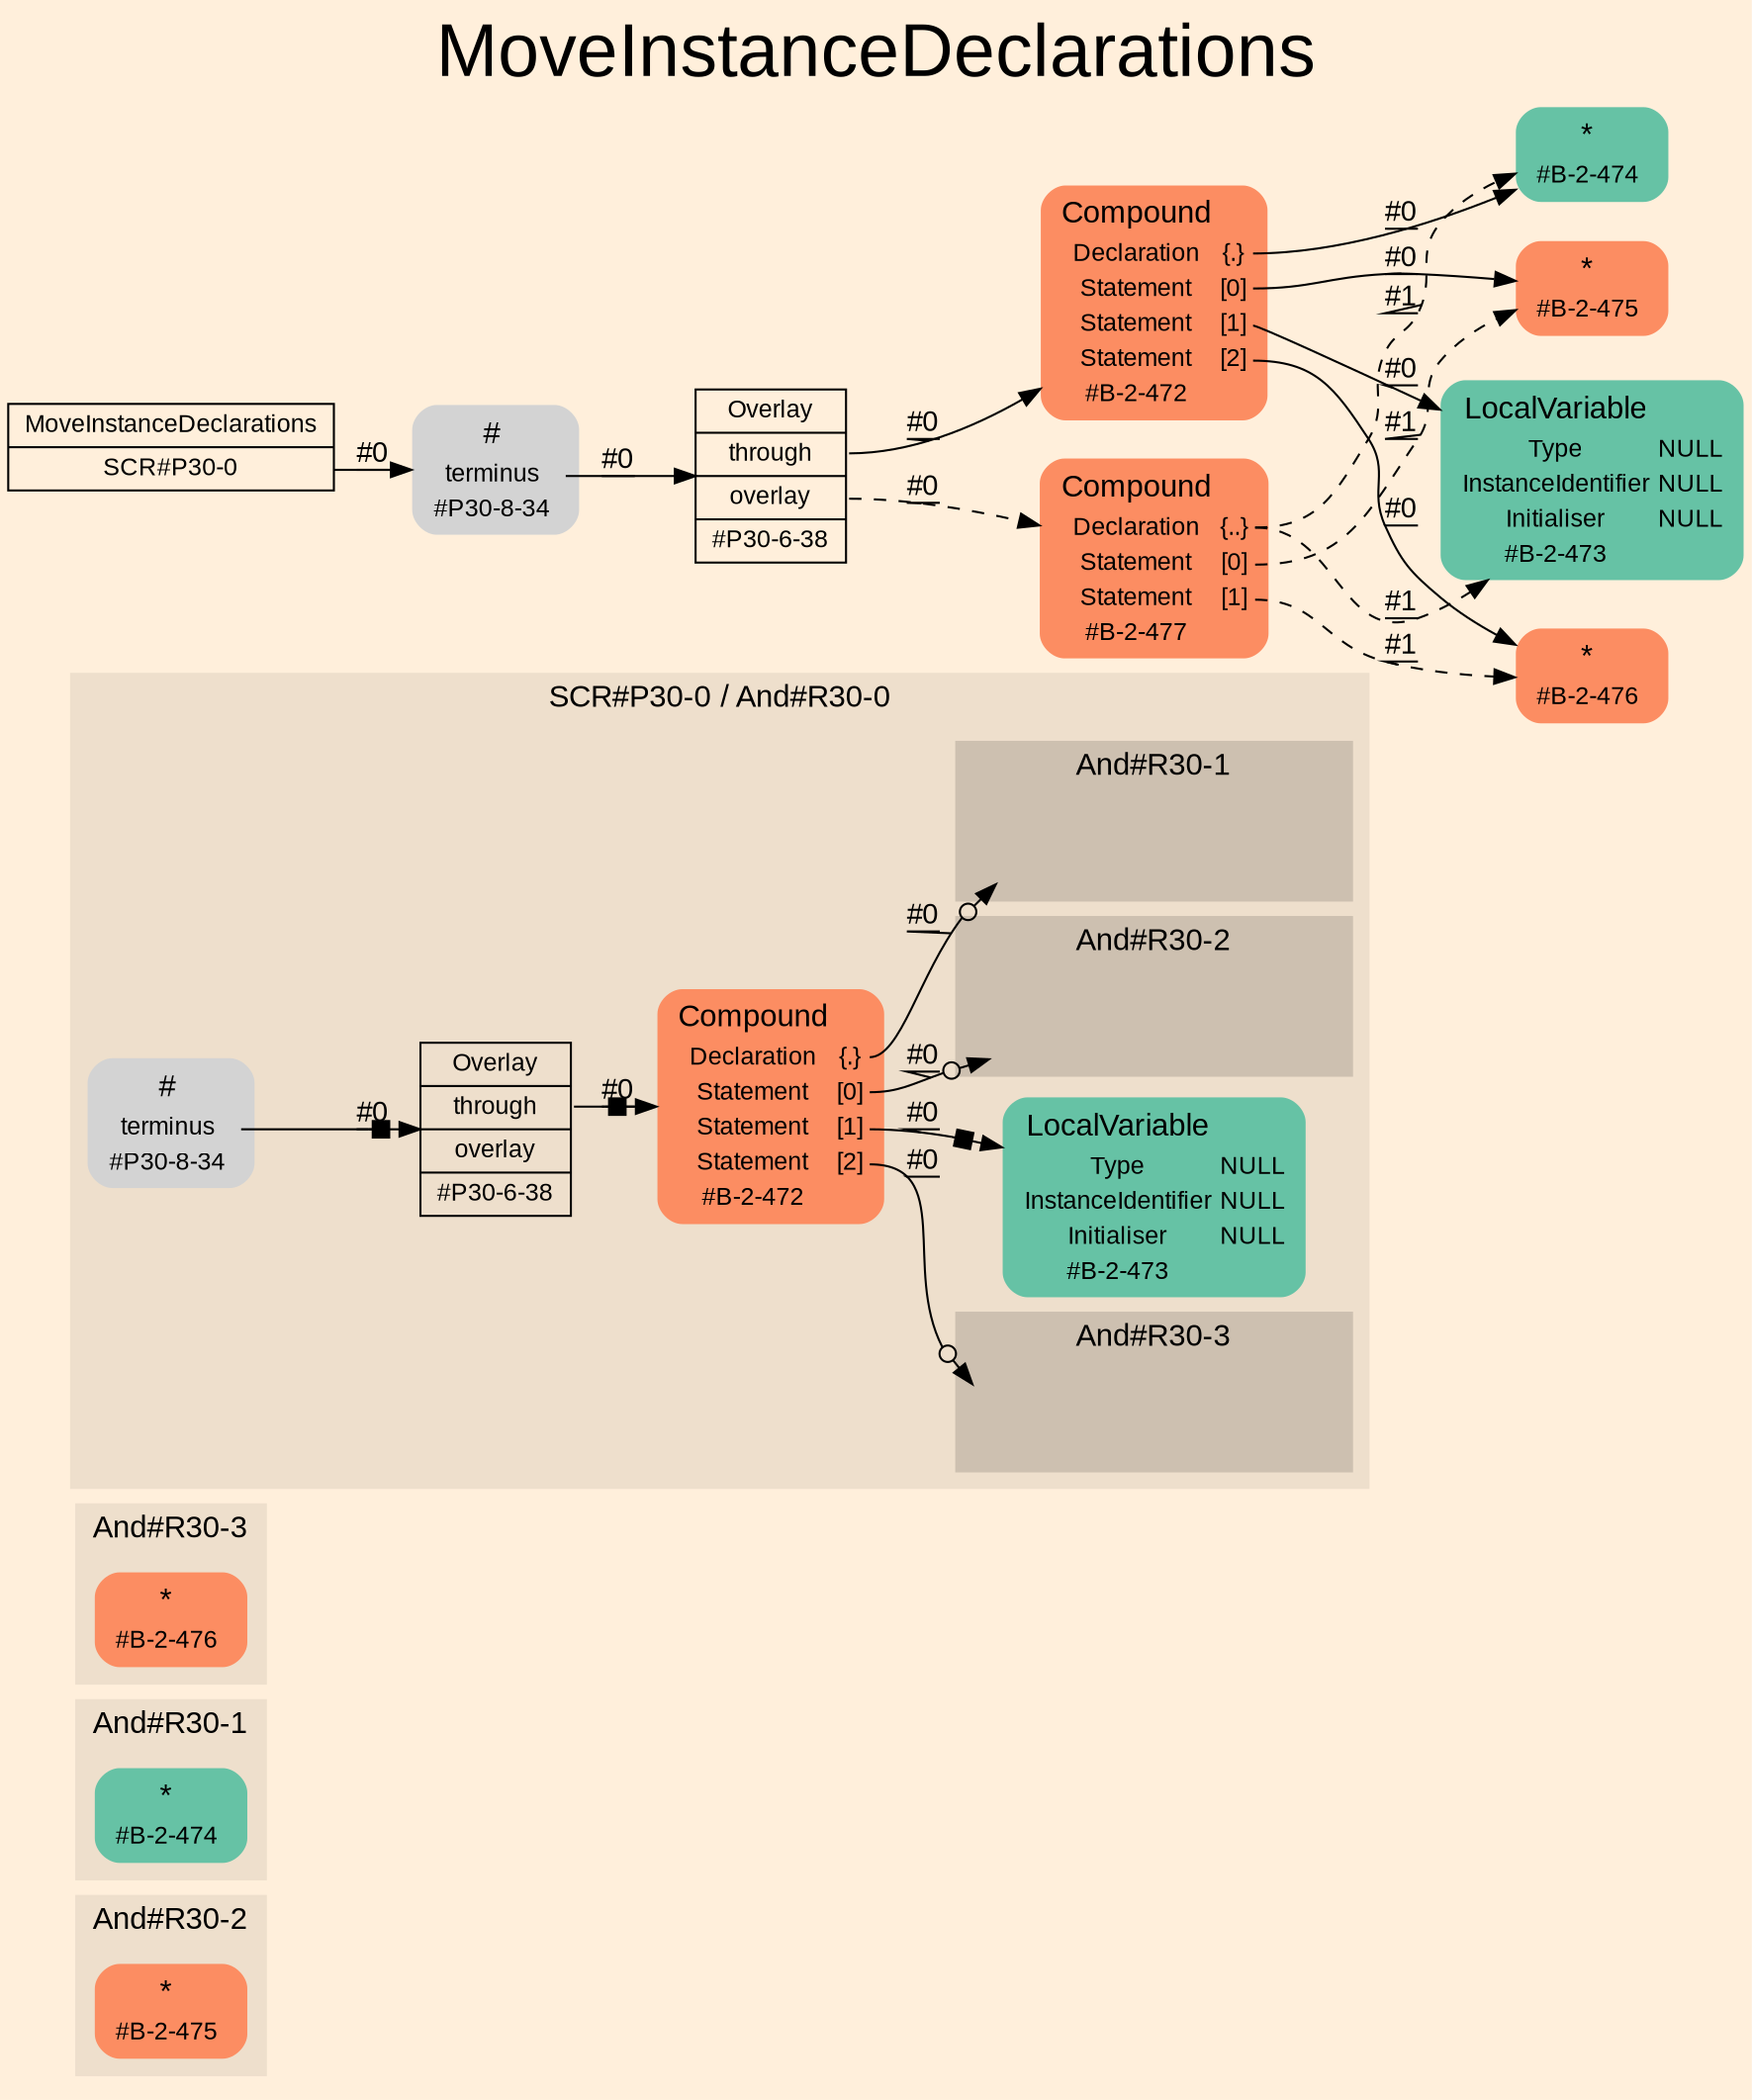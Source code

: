digraph "MoveInstanceDeclarations" {
label = "MoveInstanceDeclarations"
labelloc = t
fontsize = "36"
graph [
    rankdir = "LR"
    ranksep = 0.3
    bgcolor = antiquewhite1
    color = black
    fontcolor = black
    fontname = "Arial"
];
node [
    fontname = "Arial"
];
edge [
    fontname = "Arial"
];

// -------------------- figure And#R30-2 --------------------
// -------- region And#R30-2 ----------
subgraph "clusterAnd#R30-2" {
    label = "And#R30-2"
    style = "filled"
    color = antiquewhite2
    fontsize = "15"
    // -------- block And#R30-2[#B-2-475] ----------
    "And#R30-2[#B-2-475]" [
        shape = "plaintext"
        fillcolor = "/set28/2"
        label = <<TABLE BORDER="0" CELLBORDER="0" CELLSPACING="0">
         <TR><TD><FONT POINT-SIZE="15.0">*</FONT></TD><TD></TD></TR>
         <TR><TD>#B-2-475</TD><TD PORT="port0"></TD></TR>
        </TABLE>>
        style = "rounded,filled"
        fontsize = "12"
    ];
    
}


// -------------------- figure And#R30-1 --------------------
// -------- region And#R30-1 ----------
subgraph "clusterAnd#R30-1" {
    label = "And#R30-1"
    style = "filled"
    color = antiquewhite2
    fontsize = "15"
    // -------- block And#R30-1[#B-2-474] ----------
    "And#R30-1[#B-2-474]" [
        shape = "plaintext"
        fillcolor = "/set28/1"
        label = <<TABLE BORDER="0" CELLBORDER="0" CELLSPACING="0">
         <TR><TD><FONT POINT-SIZE="15.0">*</FONT></TD><TD></TD></TR>
         <TR><TD>#B-2-474</TD><TD PORT="port0"></TD></TR>
        </TABLE>>
        style = "rounded,filled"
        fontsize = "12"
    ];
    
}


// -------------------- figure And#R30-3 --------------------
// -------- region And#R30-3 ----------
subgraph "clusterAnd#R30-3" {
    label = "And#R30-3"
    style = "filled"
    color = antiquewhite2
    fontsize = "15"
    // -------- block And#R30-3[#B-2-476] ----------
    "And#R30-3[#B-2-476]" [
        shape = "plaintext"
        fillcolor = "/set28/2"
        label = <<TABLE BORDER="0" CELLBORDER="0" CELLSPACING="0">
         <TR><TD><FONT POINT-SIZE="15.0">*</FONT></TD><TD></TD></TR>
         <TR><TD>#B-2-476</TD><TD PORT="port0"></TD></TR>
        </TABLE>>
        style = "rounded,filled"
        fontsize = "12"
    ];
    
}


// -------------------- figure And#R30-0 --------------------
// -------- region And#R30-0 ----------
subgraph "clusterAnd#R30-0" {
    label = "SCR#P30-0 / And#R30-0"
    style = "filled"
    color = antiquewhite2
    fontsize = "15"
    // -------- block And#R30-0[#B-2-472] ----------
    "And#R30-0[#B-2-472]" [
        shape = "plaintext"
        fillcolor = "/set28/2"
        label = <<TABLE BORDER="0" CELLBORDER="0" CELLSPACING="0">
         <TR><TD><FONT POINT-SIZE="15.0">Compound</FONT></TD><TD></TD></TR>
         <TR><TD>Declaration</TD><TD PORT="port0">{.}</TD></TR>
         <TR><TD>Statement</TD><TD PORT="port1">[0]</TD></TR>
         <TR><TD>Statement</TD><TD PORT="port2">[1]</TD></TR>
         <TR><TD>Statement</TD><TD PORT="port3">[2]</TD></TR>
         <TR><TD>#B-2-472</TD><TD PORT="port4"></TD></TR>
        </TABLE>>
        style = "rounded,filled"
        fontsize = "12"
    ];
    
    "And#R30-0[#B-2-472]":port0 -> "#0->And#R30-0[#B-2-474]" [
        arrowhead="normalnoneodot"
        label = "#0"
        decorate = true
        color = black
        fontcolor = black
    ];
    
    "And#R30-0[#B-2-472]":port1 -> "#0->And#R30-0[#B-2-475]" [
        arrowhead="normalnoneodot"
        label = "#0"
        decorate = true
        color = black
        fontcolor = black
    ];
    
    "And#R30-0[#B-2-472]":port2 -> "And#R30-0[#B-2-473]" [
        arrowhead="normalnonebox"
        label = "#0"
        decorate = true
        color = black
        fontcolor = black
    ];
    
    "And#R30-0[#B-2-472]":port3 -> "#0->And#R30-0[#B-2-476]" [
        arrowhead="normalnoneodot"
        label = "#0"
        decorate = true
        color = black
        fontcolor = black
    ];
    
    // -------- block And#R30-0[#B-2-473] ----------
    "And#R30-0[#B-2-473]" [
        shape = "plaintext"
        fillcolor = "/set28/1"
        label = <<TABLE BORDER="0" CELLBORDER="0" CELLSPACING="0">
         <TR><TD><FONT POINT-SIZE="15.0">LocalVariable</FONT></TD><TD></TD></TR>
         <TR><TD>Type</TD><TD PORT="port0">NULL</TD></TR>
         <TR><TD>InstanceIdentifier</TD><TD PORT="port1">NULL</TD></TR>
         <TR><TD>Initialiser</TD><TD PORT="port2">NULL</TD></TR>
         <TR><TD>#B-2-473</TD><TD PORT="port3"></TD></TR>
        </TABLE>>
        style = "rounded,filled"
        fontsize = "12"
    ];
    
    // -------- block And#R30-0[#P30-6-38] ----------
    "And#R30-0[#P30-6-38]" [
        shape = "record"
        fillcolor = antiquewhite2
        label = "<fixed> Overlay | <port0> through | <port1> overlay | <port2> #P30-6-38"
        style = "filled"
        fontsize = "12"
        color = black
        fontcolor = black
    ];
    
    "And#R30-0[#P30-6-38]":port0 -> "And#R30-0[#B-2-472]" [
        arrowhead="normalnonebox"
        label = "#0"
        decorate = true
        color = black
        fontcolor = black
    ];
    
    // -------- block And#R30-0[#P30-8-34] ----------
    "And#R30-0[#P30-8-34]" [
        shape = "plaintext"
        label = <<TABLE BORDER="0" CELLBORDER="0" CELLSPACING="0">
         <TR><TD><FONT POINT-SIZE="15.0">#</FONT></TD><TD></TD></TR>
         <TR><TD>terminus</TD><TD PORT="port0"></TD></TR>
         <TR><TD>#P30-8-34</TD><TD PORT="port1"></TD></TR>
        </TABLE>>
        style = "rounded,filled"
        fontsize = "12"
    ];
    
    "And#R30-0[#P30-8-34]":port0 -> "And#R30-0[#P30-6-38]" [
        arrowhead="normalnonebox"
        label = "#0"
        decorate = true
        color = black
        fontcolor = black
    ];
    
    // -------- region And#R30-0[And#R30-1] ----------
    subgraph "clusterAnd#R30-0[And#R30-1]" {
        label = "And#R30-1"
        style = "filled"
        color = antiquewhite3
        fontsize = "15"
        // -------- block #0->And#R30-0[#B-2-474] ----------
        "#0->And#R30-0[#B-2-474]" [
            shape = "none"
            style = "invisible"
        ];
        
    }
    
    // -------- region And#R30-0[And#R30-2] ----------
    subgraph "clusterAnd#R30-0[And#R30-2]" {
        label = "And#R30-2"
        style = "filled"
        color = antiquewhite3
        fontsize = "15"
        // -------- block #0->And#R30-0[#B-2-475] ----------
        "#0->And#R30-0[#B-2-475]" [
            shape = "none"
            style = "invisible"
        ];
        
    }
    
    // -------- region And#R30-0[And#R30-3] ----------
    subgraph "clusterAnd#R30-0[And#R30-3]" {
        label = "And#R30-3"
        style = "filled"
        color = antiquewhite3
        fontsize = "15"
        // -------- block #0->And#R30-0[#B-2-476] ----------
        "#0->And#R30-0[#B-2-476]" [
            shape = "none"
            style = "invisible"
        ];
        
    }
    
}


// -------------------- transformation figure --------------------
// -------- block CR#P30-0 ----------
"CR#P30-0" [
    shape = "record"
    fillcolor = antiquewhite1
    label = "<fixed> MoveInstanceDeclarations | <port0> SCR#P30-0"
    style = "filled"
    fontsize = "12"
    color = black
    fontcolor = black
];

"CR#P30-0":port0 -> "#P30-8-34" [
    label = "#0"
    decorate = true
    color = black
    fontcolor = black
];

// -------- block #P30-8-34 ----------
"#P30-8-34" [
    shape = "plaintext"
    label = <<TABLE BORDER="0" CELLBORDER="0" CELLSPACING="0">
     <TR><TD><FONT POINT-SIZE="15.0">#</FONT></TD><TD></TD></TR>
     <TR><TD>terminus</TD><TD PORT="port0"></TD></TR>
     <TR><TD>#P30-8-34</TD><TD PORT="port1"></TD></TR>
    </TABLE>>
    style = "rounded,filled"
    fontsize = "12"
];

"#P30-8-34":port0 -> "#P30-6-38" [
    label = "#0"
    decorate = true
    color = black
    fontcolor = black
];

// -------- block #P30-6-38 ----------
"#P30-6-38" [
    shape = "record"
    fillcolor = antiquewhite1
    label = "<fixed> Overlay | <port0> through | <port1> overlay | <port2> #P30-6-38"
    style = "filled"
    fontsize = "12"
    color = black
    fontcolor = black
];

"#P30-6-38":port0 -> "#B-2-472" [
    label = "#0"
    decorate = true
    color = black
    fontcolor = black
];

"#P30-6-38":port1 -> "#B-2-477" [
    style="dashed"
    label = "#0"
    decorate = true
    color = black
    fontcolor = black
];

// -------- block #B-2-472 ----------
"#B-2-472" [
    shape = "plaintext"
    fillcolor = "/set28/2"
    label = <<TABLE BORDER="0" CELLBORDER="0" CELLSPACING="0">
     <TR><TD><FONT POINT-SIZE="15.0">Compound</FONT></TD><TD></TD></TR>
     <TR><TD>Declaration</TD><TD PORT="port0">{.}</TD></TR>
     <TR><TD>Statement</TD><TD PORT="port1">[0]</TD></TR>
     <TR><TD>Statement</TD><TD PORT="port2">[1]</TD></TR>
     <TR><TD>Statement</TD><TD PORT="port3">[2]</TD></TR>
     <TR><TD>#B-2-472</TD><TD PORT="port4"></TD></TR>
    </TABLE>>
    style = "rounded,filled"
    fontsize = "12"
];

"#B-2-472":port0 -> "#B-2-474" [
    label = "#0"
    decorate = true
    color = black
    fontcolor = black
];

"#B-2-472":port1 -> "#B-2-475" [
    label = "#0"
    decorate = true
    color = black
    fontcolor = black
];

"#B-2-472":port2 -> "#B-2-473" [
    label = "#0"
    decorate = true
    color = black
    fontcolor = black
];

"#B-2-472":port3 -> "#B-2-476" [
    label = "#0"
    decorate = true
    color = black
    fontcolor = black
];

// -------- block #B-2-474 ----------
"#B-2-474" [
    shape = "plaintext"
    fillcolor = "/set28/1"
    label = <<TABLE BORDER="0" CELLBORDER="0" CELLSPACING="0">
     <TR><TD><FONT POINT-SIZE="15.0">*</FONT></TD><TD></TD></TR>
     <TR><TD>#B-2-474</TD><TD PORT="port0"></TD></TR>
    </TABLE>>
    style = "rounded,filled"
    fontsize = "12"
];

// -------- block #B-2-475 ----------
"#B-2-475" [
    shape = "plaintext"
    fillcolor = "/set28/2"
    label = <<TABLE BORDER="0" CELLBORDER="0" CELLSPACING="0">
     <TR><TD><FONT POINT-SIZE="15.0">*</FONT></TD><TD></TD></TR>
     <TR><TD>#B-2-475</TD><TD PORT="port0"></TD></TR>
    </TABLE>>
    style = "rounded,filled"
    fontsize = "12"
];

// -------- block #B-2-473 ----------
"#B-2-473" [
    shape = "plaintext"
    fillcolor = "/set28/1"
    label = <<TABLE BORDER="0" CELLBORDER="0" CELLSPACING="0">
     <TR><TD><FONT POINT-SIZE="15.0">LocalVariable</FONT></TD><TD></TD></TR>
     <TR><TD>Type</TD><TD PORT="port0">NULL</TD></TR>
     <TR><TD>InstanceIdentifier</TD><TD PORT="port1">NULL</TD></TR>
     <TR><TD>Initialiser</TD><TD PORT="port2">NULL</TD></TR>
     <TR><TD>#B-2-473</TD><TD PORT="port3"></TD></TR>
    </TABLE>>
    style = "rounded,filled"
    fontsize = "12"
];

// -------- block #B-2-476 ----------
"#B-2-476" [
    shape = "plaintext"
    fillcolor = "/set28/2"
    label = <<TABLE BORDER="0" CELLBORDER="0" CELLSPACING="0">
     <TR><TD><FONT POINT-SIZE="15.0">*</FONT></TD><TD></TD></TR>
     <TR><TD>#B-2-476</TD><TD PORT="port0"></TD></TR>
    </TABLE>>
    style = "rounded,filled"
    fontsize = "12"
];

// -------- block #B-2-477 ----------
"#B-2-477" [
    shape = "plaintext"
    fillcolor = "/set28/2"
    label = <<TABLE BORDER="0" CELLBORDER="0" CELLSPACING="0">
     <TR><TD><FONT POINT-SIZE="15.0">Compound</FONT></TD><TD></TD></TR>
     <TR><TD>Declaration</TD><TD PORT="port0">{..}</TD></TR>
     <TR><TD>Statement</TD><TD PORT="port1">[0]</TD></TR>
     <TR><TD>Statement</TD><TD PORT="port2">[1]</TD></TR>
     <TR><TD>#B-2-477</TD><TD PORT="port3"></TD></TR>
    </TABLE>>
    style = "rounded,filled"
    fontsize = "12"
];

"#B-2-477":port0 -> "#B-2-473" [
    style="dashed"
    label = "#1"
    decorate = true
    color = black
    fontcolor = black
];

"#B-2-477":port0 -> "#B-2-474" [
    style="dashed"
    label = "#1"
    decorate = true
    color = black
    fontcolor = black
];

"#B-2-477":port1 -> "#B-2-475" [
    style="dashed"
    label = "#1"
    decorate = true
    color = black
    fontcolor = black
];

"#B-2-477":port2 -> "#B-2-476" [
    style="dashed"
    label = "#1"
    decorate = true
    color = black
    fontcolor = black
];


}

